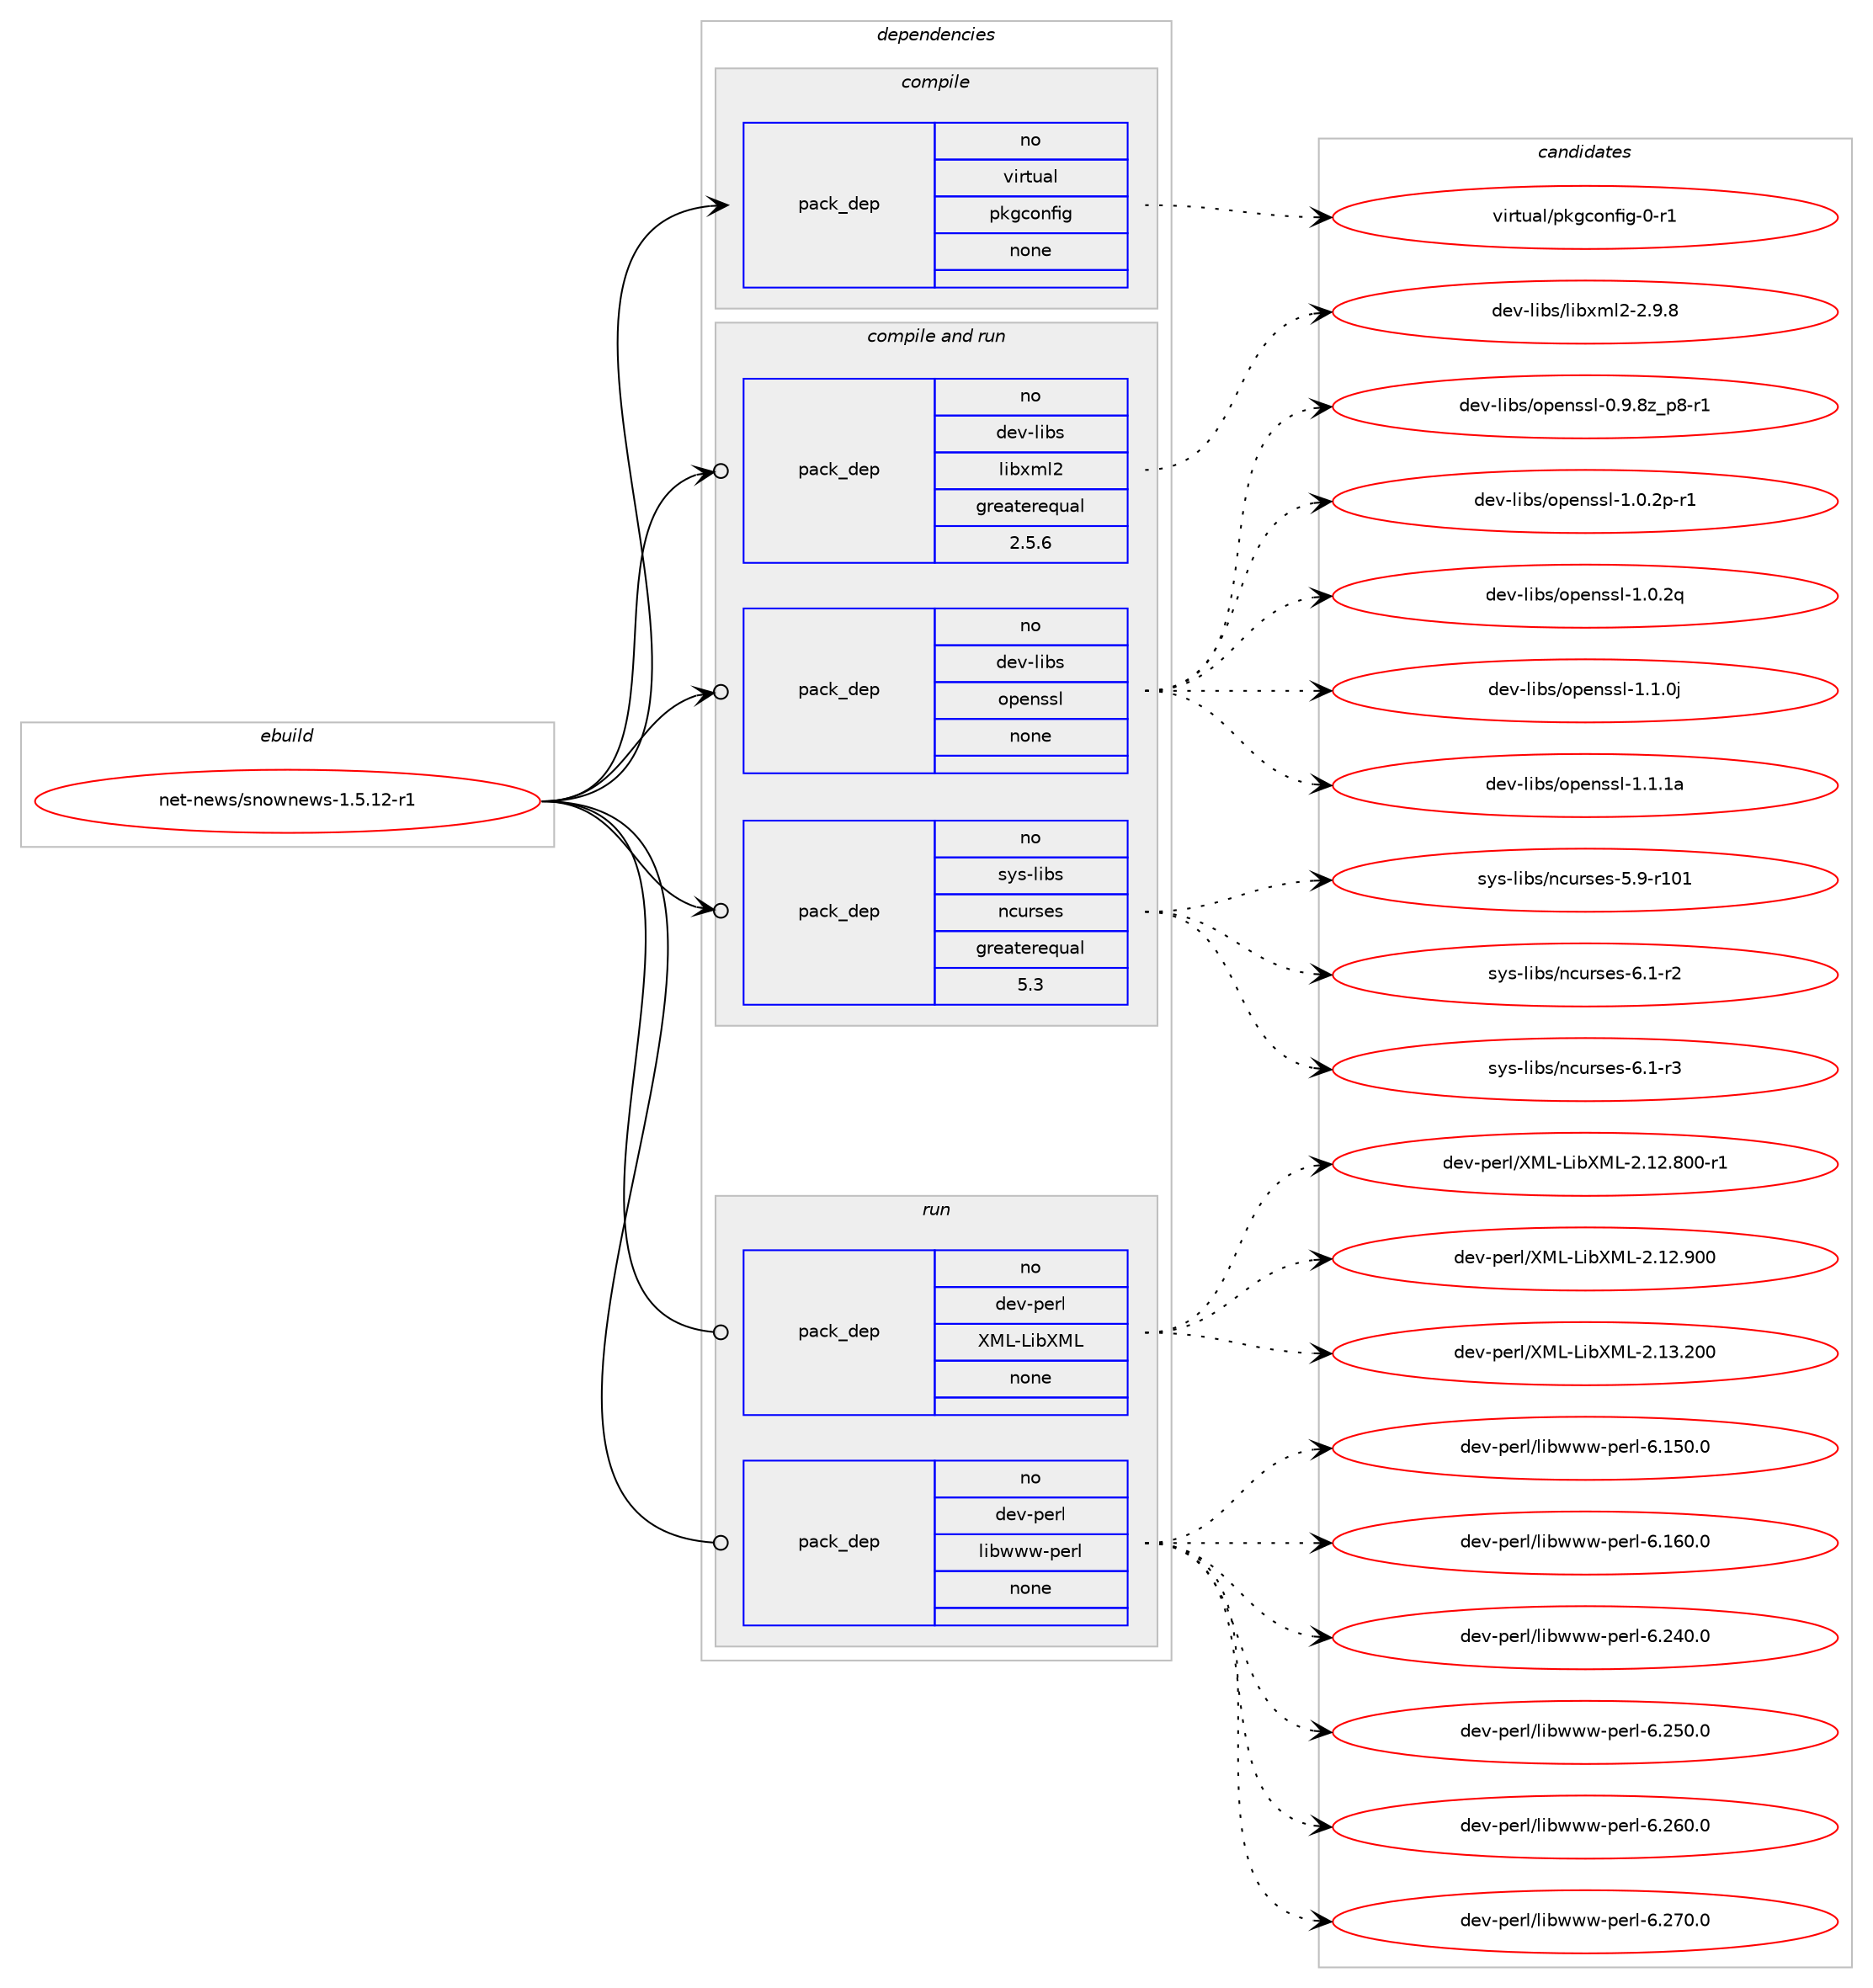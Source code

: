 digraph prolog {

# *************
# Graph options
# *************

newrank=true;
concentrate=true;
compound=true;
graph [rankdir=LR,fontname=Helvetica,fontsize=10,ranksep=1.5];#, ranksep=2.5, nodesep=0.2];
edge  [arrowhead=vee];
node  [fontname=Helvetica,fontsize=10];

# **********
# The ebuild
# **********

subgraph cluster_leftcol {
color=gray;
rank=same;
label=<<i>ebuild</i>>;
id [label="net-news/snownews-1.5.12-r1", color=red, width=4, href="../net-news/snownews-1.5.12-r1.svg"];
}

# ****************
# The dependencies
# ****************

subgraph cluster_midcol {
color=gray;
label=<<i>dependencies</i>>;
subgraph cluster_compile {
fillcolor="#eeeeee";
style=filled;
label=<<i>compile</i>>;
subgraph pack4143 {
dependency5058 [label=<<TABLE BORDER="0" CELLBORDER="1" CELLSPACING="0" CELLPADDING="4" WIDTH="220"><TR><TD ROWSPAN="6" CELLPADDING="30">pack_dep</TD></TR><TR><TD WIDTH="110">no</TD></TR><TR><TD>virtual</TD></TR><TR><TD>pkgconfig</TD></TR><TR><TD>none</TD></TR><TR><TD></TD></TR></TABLE>>, shape=none, color=blue];
}
id:e -> dependency5058:w [weight=20,style="solid",arrowhead="vee"];
}
subgraph cluster_compileandrun {
fillcolor="#eeeeee";
style=filled;
label=<<i>compile and run</i>>;
subgraph pack4144 {
dependency5059 [label=<<TABLE BORDER="0" CELLBORDER="1" CELLSPACING="0" CELLPADDING="4" WIDTH="220"><TR><TD ROWSPAN="6" CELLPADDING="30">pack_dep</TD></TR><TR><TD WIDTH="110">no</TD></TR><TR><TD>dev-libs</TD></TR><TR><TD>libxml2</TD></TR><TR><TD>greaterequal</TD></TR><TR><TD>2.5.6</TD></TR></TABLE>>, shape=none, color=blue];
}
id:e -> dependency5059:w [weight=20,style="solid",arrowhead="odotvee"];
subgraph pack4145 {
dependency5060 [label=<<TABLE BORDER="0" CELLBORDER="1" CELLSPACING="0" CELLPADDING="4" WIDTH="220"><TR><TD ROWSPAN="6" CELLPADDING="30">pack_dep</TD></TR><TR><TD WIDTH="110">no</TD></TR><TR><TD>dev-libs</TD></TR><TR><TD>openssl</TD></TR><TR><TD>none</TD></TR><TR><TD></TD></TR></TABLE>>, shape=none, color=blue];
}
id:e -> dependency5060:w [weight=20,style="solid",arrowhead="odotvee"];
subgraph pack4146 {
dependency5061 [label=<<TABLE BORDER="0" CELLBORDER="1" CELLSPACING="0" CELLPADDING="4" WIDTH="220"><TR><TD ROWSPAN="6" CELLPADDING="30">pack_dep</TD></TR><TR><TD WIDTH="110">no</TD></TR><TR><TD>sys-libs</TD></TR><TR><TD>ncurses</TD></TR><TR><TD>greaterequal</TD></TR><TR><TD>5.3</TD></TR></TABLE>>, shape=none, color=blue];
}
id:e -> dependency5061:w [weight=20,style="solid",arrowhead="odotvee"];
}
subgraph cluster_run {
fillcolor="#eeeeee";
style=filled;
label=<<i>run</i>>;
subgraph pack4147 {
dependency5062 [label=<<TABLE BORDER="0" CELLBORDER="1" CELLSPACING="0" CELLPADDING="4" WIDTH="220"><TR><TD ROWSPAN="6" CELLPADDING="30">pack_dep</TD></TR><TR><TD WIDTH="110">no</TD></TR><TR><TD>dev-perl</TD></TR><TR><TD>XML-LibXML</TD></TR><TR><TD>none</TD></TR><TR><TD></TD></TR></TABLE>>, shape=none, color=blue];
}
id:e -> dependency5062:w [weight=20,style="solid",arrowhead="odot"];
subgraph pack4148 {
dependency5063 [label=<<TABLE BORDER="0" CELLBORDER="1" CELLSPACING="0" CELLPADDING="4" WIDTH="220"><TR><TD ROWSPAN="6" CELLPADDING="30">pack_dep</TD></TR><TR><TD WIDTH="110">no</TD></TR><TR><TD>dev-perl</TD></TR><TR><TD>libwww-perl</TD></TR><TR><TD>none</TD></TR><TR><TD></TD></TR></TABLE>>, shape=none, color=blue];
}
id:e -> dependency5063:w [weight=20,style="solid",arrowhead="odot"];
}
}

# **************
# The candidates
# **************

subgraph cluster_choices {
rank=same;
color=gray;
label=<<i>candidates</i>>;

subgraph choice4143 {
color=black;
nodesep=1;
choice11810511411611797108471121071039911111010210510345484511449 [label="virtual/pkgconfig-0-r1", color=red, width=4,href="../virtual/pkgconfig-0-r1.svg"];
dependency5058:e -> choice11810511411611797108471121071039911111010210510345484511449:w [style=dotted,weight="100"];
}
subgraph choice4144 {
color=black;
nodesep=1;
choice1001011184510810598115471081059812010910850455046574656 [label="dev-libs/libxml2-2.9.8", color=red, width=4,href="../dev-libs/libxml2-2.9.8.svg"];
dependency5059:e -> choice1001011184510810598115471081059812010910850455046574656:w [style=dotted,weight="100"];
}
subgraph choice4145 {
color=black;
nodesep=1;
choice10010111845108105981154711111210111011511510845484657465612295112564511449 [label="dev-libs/openssl-0.9.8z_p8-r1", color=red, width=4,href="../dev-libs/openssl-0.9.8z_p8-r1.svg"];
choice1001011184510810598115471111121011101151151084549464846501124511449 [label="dev-libs/openssl-1.0.2p-r1", color=red, width=4,href="../dev-libs/openssl-1.0.2p-r1.svg"];
choice100101118451081059811547111112101110115115108454946484650113 [label="dev-libs/openssl-1.0.2q", color=red, width=4,href="../dev-libs/openssl-1.0.2q.svg"];
choice100101118451081059811547111112101110115115108454946494648106 [label="dev-libs/openssl-1.1.0j", color=red, width=4,href="../dev-libs/openssl-1.1.0j.svg"];
choice10010111845108105981154711111210111011511510845494649464997 [label="dev-libs/openssl-1.1.1a", color=red, width=4,href="../dev-libs/openssl-1.1.1a.svg"];
dependency5060:e -> choice10010111845108105981154711111210111011511510845484657465612295112564511449:w [style=dotted,weight="100"];
dependency5060:e -> choice1001011184510810598115471111121011101151151084549464846501124511449:w [style=dotted,weight="100"];
dependency5060:e -> choice100101118451081059811547111112101110115115108454946484650113:w [style=dotted,weight="100"];
dependency5060:e -> choice100101118451081059811547111112101110115115108454946494648106:w [style=dotted,weight="100"];
dependency5060:e -> choice10010111845108105981154711111210111011511510845494649464997:w [style=dotted,weight="100"];
}
subgraph choice4146 {
color=black;
nodesep=1;
choice115121115451081059811547110991171141151011154553465745114494849 [label="sys-libs/ncurses-5.9-r101", color=red, width=4,href="../sys-libs/ncurses-5.9-r101.svg"];
choice11512111545108105981154711099117114115101115455446494511450 [label="sys-libs/ncurses-6.1-r2", color=red, width=4,href="../sys-libs/ncurses-6.1-r2.svg"];
choice11512111545108105981154711099117114115101115455446494511451 [label="sys-libs/ncurses-6.1-r3", color=red, width=4,href="../sys-libs/ncurses-6.1-r3.svg"];
dependency5061:e -> choice115121115451081059811547110991171141151011154553465745114494849:w [style=dotted,weight="100"];
dependency5061:e -> choice11512111545108105981154711099117114115101115455446494511450:w [style=dotted,weight="100"];
dependency5061:e -> choice11512111545108105981154711099117114115101115455446494511451:w [style=dotted,weight="100"];
}
subgraph choice4147 {
color=black;
nodesep=1;
choice10010111845112101114108478877764576105988877764550464950465648484511449 [label="dev-perl/XML-LibXML-2.12.800-r1", color=red, width=4,href="../dev-perl/XML-LibXML-2.12.800-r1.svg"];
choice1001011184511210111410847887776457610598887776455046495046574848 [label="dev-perl/XML-LibXML-2.12.900", color=red, width=4,href="../dev-perl/XML-LibXML-2.12.900.svg"];
choice1001011184511210111410847887776457610598887776455046495146504848 [label="dev-perl/XML-LibXML-2.13.200", color=red, width=4,href="../dev-perl/XML-LibXML-2.13.200.svg"];
dependency5062:e -> choice10010111845112101114108478877764576105988877764550464950465648484511449:w [style=dotted,weight="100"];
dependency5062:e -> choice1001011184511210111410847887776457610598887776455046495046574848:w [style=dotted,weight="100"];
dependency5062:e -> choice1001011184511210111410847887776457610598887776455046495146504848:w [style=dotted,weight="100"];
}
subgraph choice4148 {
color=black;
nodesep=1;
choice100101118451121011141084710810598119119119451121011141084554464953484648 [label="dev-perl/libwww-perl-6.150.0", color=red, width=4,href="../dev-perl/libwww-perl-6.150.0.svg"];
choice100101118451121011141084710810598119119119451121011141084554464954484648 [label="dev-perl/libwww-perl-6.160.0", color=red, width=4,href="../dev-perl/libwww-perl-6.160.0.svg"];
choice100101118451121011141084710810598119119119451121011141084554465052484648 [label="dev-perl/libwww-perl-6.240.0", color=red, width=4,href="../dev-perl/libwww-perl-6.240.0.svg"];
choice100101118451121011141084710810598119119119451121011141084554465053484648 [label="dev-perl/libwww-perl-6.250.0", color=red, width=4,href="../dev-perl/libwww-perl-6.250.0.svg"];
choice100101118451121011141084710810598119119119451121011141084554465054484648 [label="dev-perl/libwww-perl-6.260.0", color=red, width=4,href="../dev-perl/libwww-perl-6.260.0.svg"];
choice100101118451121011141084710810598119119119451121011141084554465055484648 [label="dev-perl/libwww-perl-6.270.0", color=red, width=4,href="../dev-perl/libwww-perl-6.270.0.svg"];
dependency5063:e -> choice100101118451121011141084710810598119119119451121011141084554464953484648:w [style=dotted,weight="100"];
dependency5063:e -> choice100101118451121011141084710810598119119119451121011141084554464954484648:w [style=dotted,weight="100"];
dependency5063:e -> choice100101118451121011141084710810598119119119451121011141084554465052484648:w [style=dotted,weight="100"];
dependency5063:e -> choice100101118451121011141084710810598119119119451121011141084554465053484648:w [style=dotted,weight="100"];
dependency5063:e -> choice100101118451121011141084710810598119119119451121011141084554465054484648:w [style=dotted,weight="100"];
dependency5063:e -> choice100101118451121011141084710810598119119119451121011141084554465055484648:w [style=dotted,weight="100"];
}
}

}
